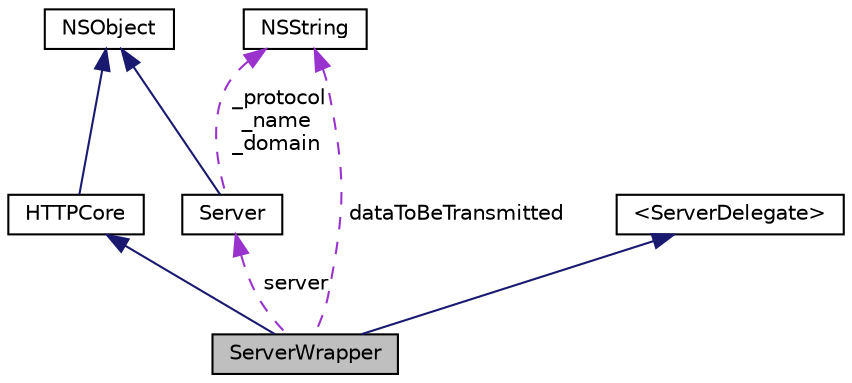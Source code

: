 digraph G
{
  edge [fontname="Helvetica",fontsize="10",labelfontname="Helvetica",labelfontsize="10"];
  node [fontname="Helvetica",fontsize="10",shape=record];
  Node1 [label="ServerWrapper",height=0.2,width=0.4,color="black", fillcolor="grey75", style="filled" fontcolor="black"];
  Node2 -> Node1 [dir="back",color="midnightblue",fontsize="10",style="solid",fontname="Helvetica"];
  Node2 [label="HTTPCore",height=0.2,width=0.4,color="black", fillcolor="white", style="filled",URL="$interface_h_t_t_p_core.html"];
  Node3 -> Node2 [dir="back",color="midnightblue",fontsize="10",style="solid",fontname="Helvetica"];
  Node3 [label="NSObject",height=0.2,width=0.4,color="black", fillcolor="white", style="filled",URL="$class_n_s_object.html"];
  Node4 -> Node1 [dir="back",color="midnightblue",fontsize="10",style="solid",fontname="Helvetica"];
  Node4 [label="\<ServerDelegate\>",height=0.2,width=0.4,color="black", fillcolor="white", style="filled",URL="$protocol_server_delegate-p.html"];
  Node5 -> Node1 [dir="back",color="darkorchid3",fontsize="10",style="dashed",label=" server" ,fontname="Helvetica"];
  Node5 [label="Server",height=0.2,width=0.4,color="black", fillcolor="white", style="filled",URL="$interface_server.html"];
  Node3 -> Node5 [dir="back",color="midnightblue",fontsize="10",style="solid",fontname="Helvetica"];
  Node6 -> Node5 [dir="back",color="darkorchid3",fontsize="10",style="dashed",label=" _protocol\n_name\n_domain" ,fontname="Helvetica"];
  Node6 [label="NSString",height=0.2,width=0.4,color="black", fillcolor="white", style="filled",URL="$class_n_s_string.html"];
  Node6 -> Node1 [dir="back",color="darkorchid3",fontsize="10",style="dashed",label=" dataToBeTransmitted" ,fontname="Helvetica"];
}

